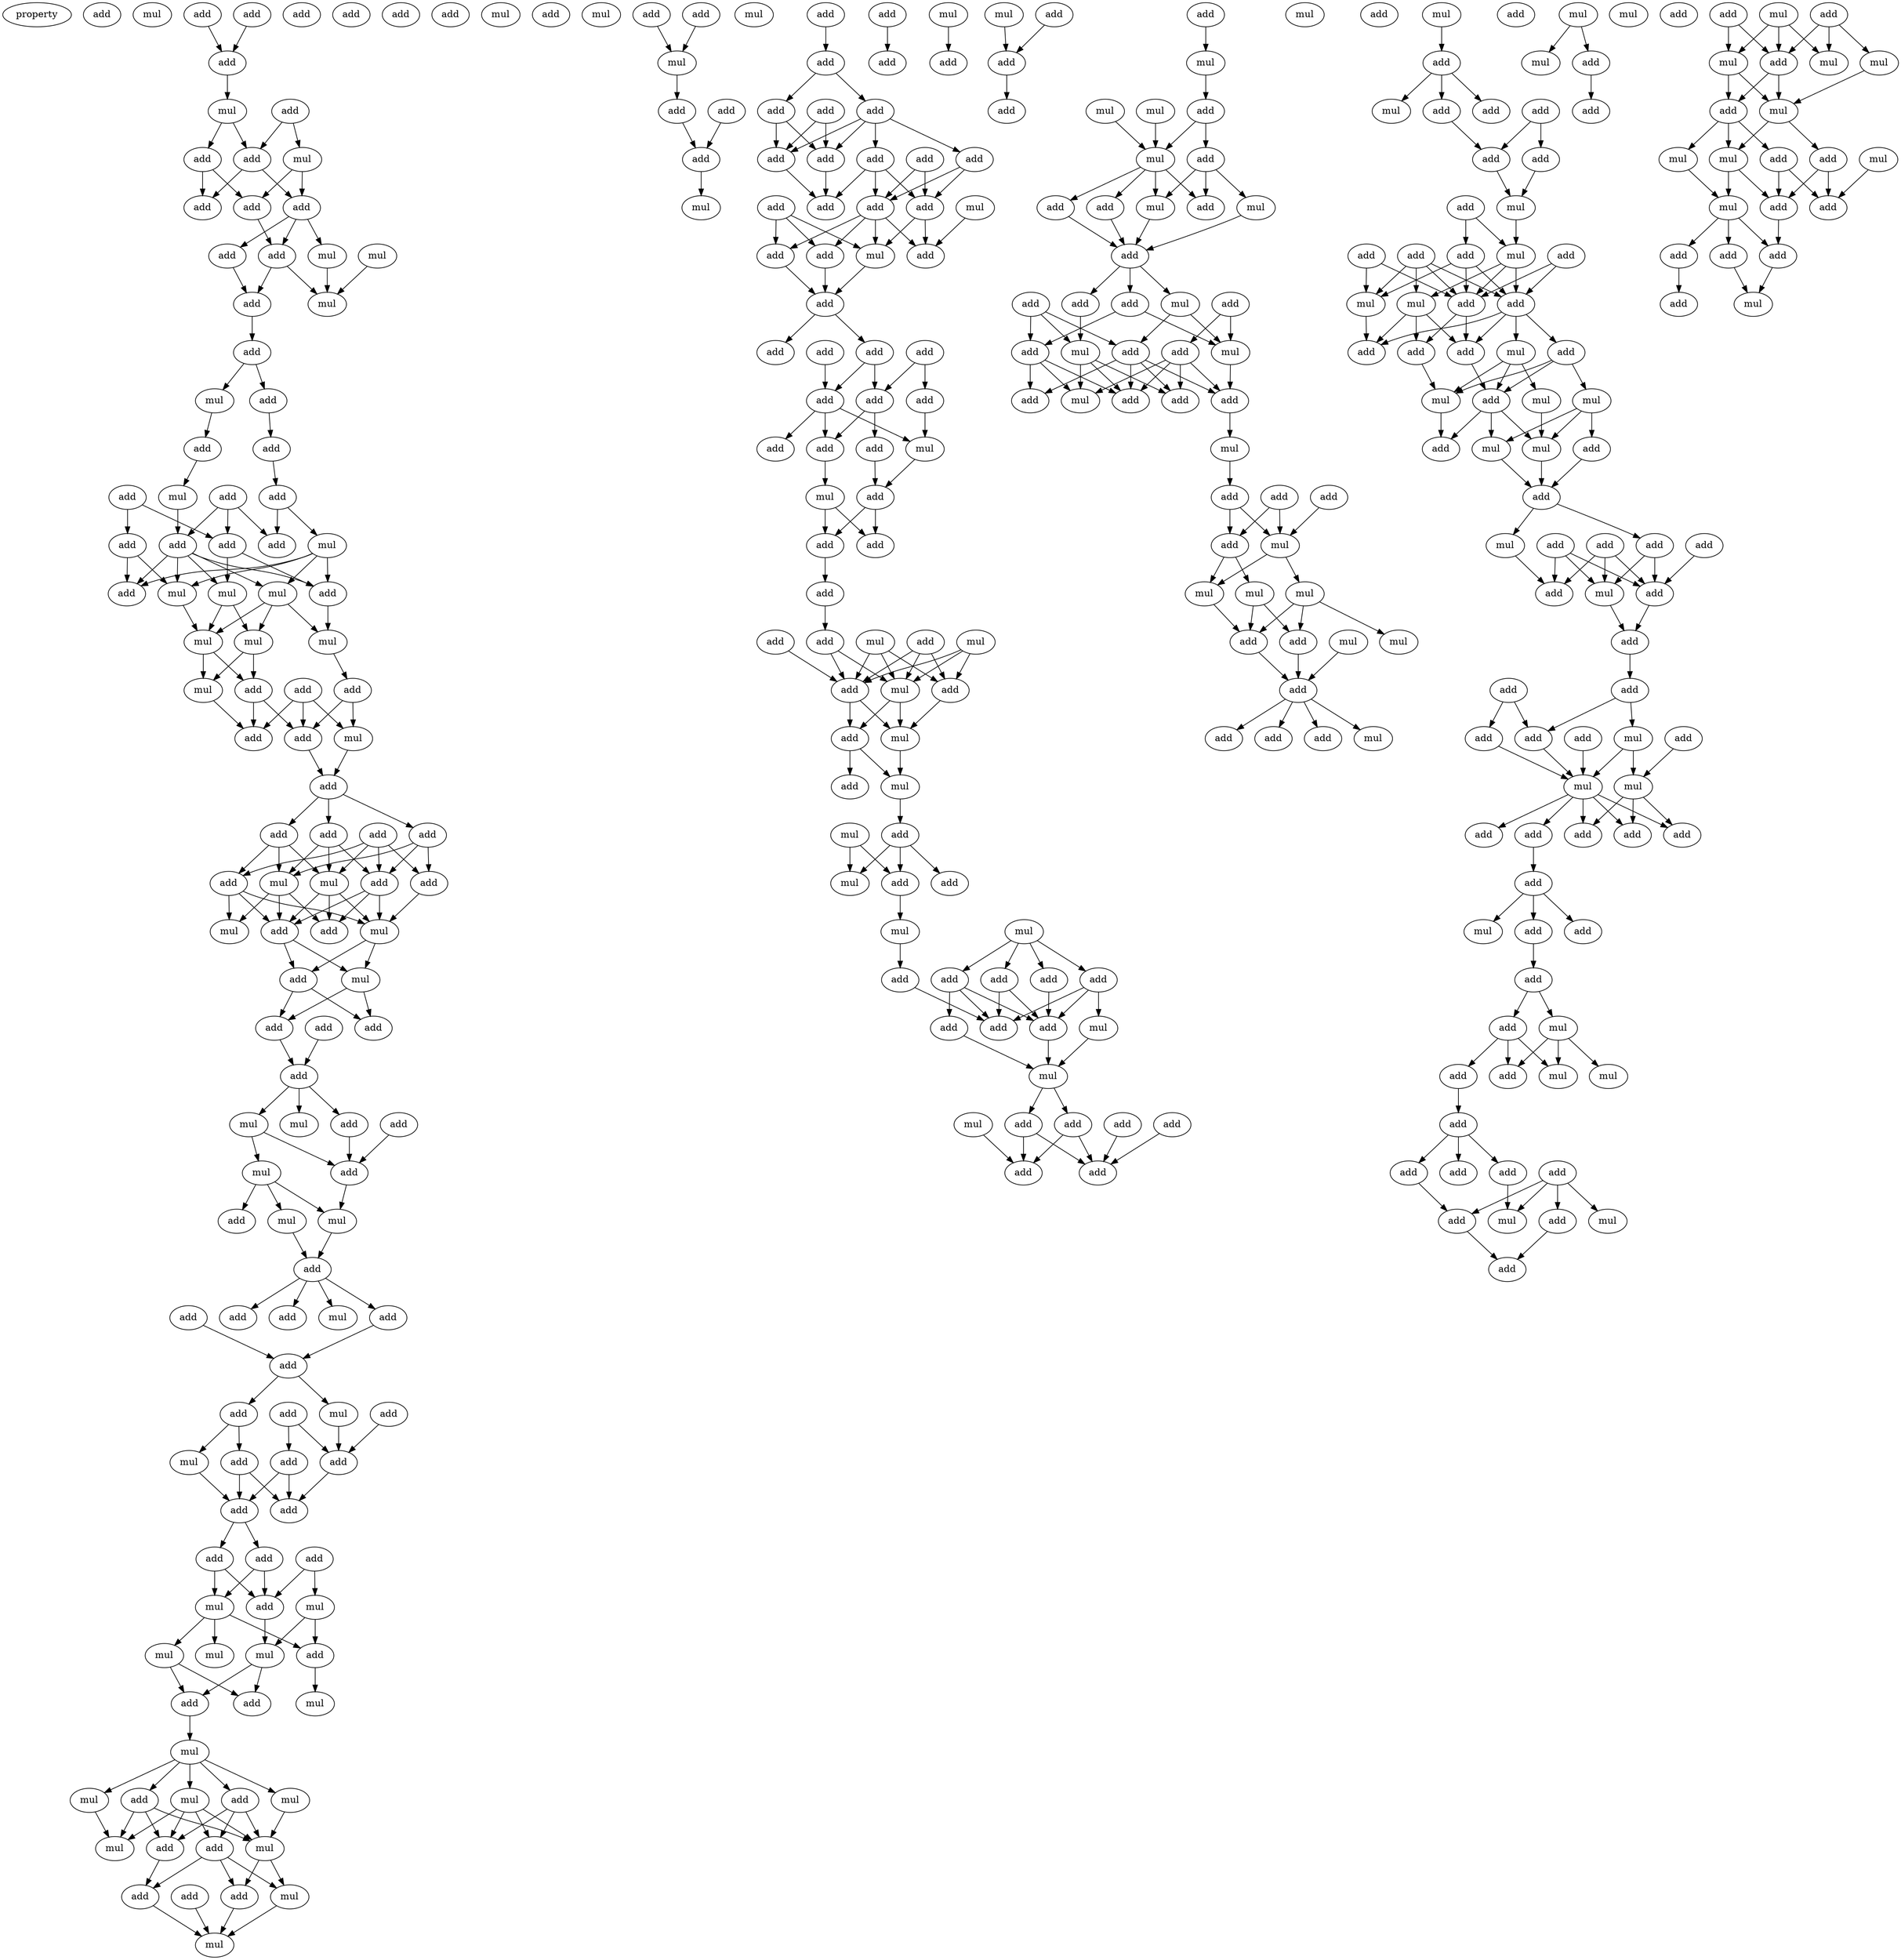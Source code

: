 digraph {
    node [fontcolor=black]
    property [mul=2,lf=2.0]
    0 [ label = add ];
    1 [ label = mul ];
    2 [ label = add ];
    3 [ label = add ];
    4 [ label = add ];
    5 [ label = mul ];
    6 [ label = add ];
    7 [ label = mul ];
    8 [ label = add ];
    9 [ label = add ];
    10 [ label = add ];
    11 [ label = add ];
    12 [ label = add ];
    13 [ label = add ];
    14 [ label = add ];
    15 [ label = mul ];
    16 [ label = add ];
    17 [ label = mul ];
    18 [ label = add ];
    19 [ label = mul ];
    20 [ label = add ];
    21 [ label = mul ];
    22 [ label = add ];
    23 [ label = add ];
    24 [ label = add ];
    25 [ label = add ];
    26 [ label = add ];
    27 [ label = add ];
    28 [ label = mul ];
    29 [ label = add ];
    30 [ label = add ];
    31 [ label = add ];
    32 [ label = add ];
    33 [ label = mul ];
    34 [ label = mul ];
    35 [ label = add ];
    36 [ label = mul ];
    37 [ label = add ];
    38 [ label = mul ];
    39 [ label = mul ];
    40 [ label = mul ];
    41 [ label = mul ];
    42 [ label = add ];
    43 [ label = add ];
    44 [ label = add ];
    45 [ label = mul ];
    46 [ label = mul ];
    47 [ label = add ];
    48 [ label = add ];
    49 [ label = add ];
    50 [ label = add ];
    51 [ label = add ];
    52 [ label = add ];
    53 [ label = add ];
    54 [ label = add ];
    55 [ label = add ];
    56 [ label = mul ];
    57 [ label = add ];
    58 [ label = mul ];
    59 [ label = mul ];
    60 [ label = mul ];
    61 [ label = add ];
    62 [ label = add ];
    63 [ label = mul ];
    64 [ label = add ];
    65 [ label = add ];
    66 [ label = add ];
    67 [ label = add ];
    68 [ label = add ];
    69 [ label = add ];
    70 [ label = add ];
    71 [ label = add ];
    72 [ label = add ];
    73 [ label = mul ];
    74 [ label = mul ];
    75 [ label = mul ];
    76 [ label = add ];
    77 [ label = mul ];
    78 [ label = add ];
    79 [ label = mul ];
    80 [ label = add ];
    81 [ label = add ];
    82 [ label = mul ];
    83 [ label = add ];
    84 [ label = add ];
    85 [ label = add ];
    86 [ label = add ];
    87 [ label = add ];
    88 [ label = add ];
    89 [ label = mul ];
    90 [ label = add ];
    91 [ label = add ];
    92 [ label = add ];
    93 [ label = mul ];
    94 [ label = add ];
    95 [ label = add ];
    96 [ label = add ];
    97 [ label = add ];
    98 [ label = add ];
    99 [ label = add ];
    100 [ label = add ];
    101 [ label = mul ];
    102 [ label = add ];
    103 [ label = mul ];
    104 [ label = mul ];
    105 [ label = mul ];
    106 [ label = add ];
    107 [ label = mul ];
    108 [ label = mul ];
    109 [ label = add ];
    110 [ label = mul ];
    111 [ label = add ];
    112 [ label = mul ];
    113 [ label = mul ];
    114 [ label = mul ];
    115 [ label = add ];
    116 [ label = add ];
    117 [ label = mul ];
    118 [ label = mul ];
    119 [ label = add ];
    120 [ label = add ];
    121 [ label = mul ];
    122 [ label = add ];
    123 [ label = add ];
    124 [ label = add ];
    125 [ label = mul ];
    126 [ label = add ];
    127 [ label = mul ];
    128 [ label = mul ];
    129 [ label = add ];
    130 [ label = add ];
    131 [ label = mul ];
    132 [ label = mul ];
    133 [ label = add ];
    134 [ label = add ];
    135 [ label = add ];
    136 [ label = add ];
    137 [ label = add ];
    138 [ label = mul ];
    139 [ label = add ];
    140 [ label = add ];
    141 [ label = add ];
    142 [ label = add ];
    143 [ label = add ];
    144 [ label = add ];
    145 [ label = add ];
    146 [ label = add ];
    147 [ label = add ];
    148 [ label = add ];
    149 [ label = add ];
    150 [ label = add ];
    151 [ label = add ];
    152 [ label = mul ];
    153 [ label = add ];
    154 [ label = add ];
    155 [ label = add ];
    156 [ label = mul ];
    157 [ label = add ];
    158 [ label = add ];
    159 [ label = add ];
    160 [ label = add ];
    161 [ label = add ];
    162 [ label = add ];
    163 [ label = add ];
    164 [ label = add ];
    165 [ label = add ];
    166 [ label = add ];
    167 [ label = mul ];
    168 [ label = add ];
    169 [ label = add ];
    170 [ label = mul ];
    171 [ label = add ];
    172 [ label = add ];
    173 [ label = add ];
    174 [ label = add ];
    175 [ label = add ];
    176 [ label = add ];
    177 [ label = mul ];
    178 [ label = mul ];
    179 [ label = add ];
    180 [ label = mul ];
    181 [ label = add ];
    182 [ label = add ];
    183 [ label = mul ];
    184 [ label = add ];
    185 [ label = add ];
    186 [ label = mul ];
    187 [ label = mul ];
    188 [ label = add ];
    189 [ label = mul ];
    190 [ label = add ];
    191 [ label = add ];
    192 [ label = mul ];
    193 [ label = mul ];
    194 [ label = add ];
    195 [ label = add ];
    196 [ label = add ];
    197 [ label = add ];
    198 [ label = add ];
    199 [ label = add ];
    200 [ label = add ];
    201 [ label = add ];
    202 [ label = mul ];
    203 [ label = mul ];
    204 [ label = add ];
    205 [ label = mul ];
    206 [ label = add ];
    207 [ label = add ];
    208 [ label = add ];
    209 [ label = add ];
    210 [ label = add ];
    211 [ label = mul ];
    212 [ label = mul ];
    213 [ label = add ];
    214 [ label = add ];
    215 [ label = add ];
    216 [ label = add ];
    217 [ label = mul ];
    218 [ label = add ];
    219 [ label = mul ];
    220 [ label = add ];
    221 [ label = mul ];
    222 [ label = mul ];
    223 [ label = add ];
    224 [ label = add ];
    225 [ label = add ];
    226 [ label = add ];
    227 [ label = mul ];
    228 [ label = mul ];
    229 [ label = add ];
    230 [ label = add ];
    231 [ label = add ];
    232 [ label = mul ];
    233 [ label = add ];
    234 [ label = add ];
    235 [ label = add ];
    236 [ label = add ];
    237 [ label = add ];
    238 [ label = mul ];
    239 [ label = mul ];
    240 [ label = add ];
    241 [ label = add ];
    242 [ label = add ];
    243 [ label = add ];
    244 [ label = mul ];
    245 [ label = mul ];
    246 [ label = add ];
    247 [ label = add ];
    248 [ label = mul ];
    249 [ label = add ];
    250 [ label = add ];
    251 [ label = mul ];
    252 [ label = mul ];
    253 [ label = mul ];
    254 [ label = mul ];
    255 [ label = add ];
    256 [ label = mul ];
    257 [ label = add ];
    258 [ label = add ];
    259 [ label = mul ];
    260 [ label = add ];
    261 [ label = add ];
    262 [ label = add ];
    263 [ label = mul ];
    264 [ label = add ];
    265 [ label = mul ];
    266 [ label = add ];
    267 [ label = mul ];
    268 [ label = add ];
    269 [ label = add ];
    270 [ label = add ];
    271 [ label = add ];
    272 [ label = add ];
    273 [ label = mul ];
    274 [ label = add ];
    275 [ label = mul ];
    276 [ label = add ];
    277 [ label = add ];
    278 [ label = add ];
    279 [ label = add ];
    280 [ label = mul ];
    281 [ label = add ];
    282 [ label = mul ];
    283 [ label = add ];
    284 [ label = add ];
    285 [ label = add ];
    286 [ label = add ];
    287 [ label = mul ];
    288 [ label = add ];
    289 [ label = mul ];
    290 [ label = add ];
    291 [ label = mul ];
    292 [ label = mul ];
    293 [ label = mul ];
    294 [ label = add ];
    295 [ label = mul ];
    296 [ label = add ];
    297 [ label = add ];
    298 [ label = add ];
    299 [ label = add ];
    300 [ label = add ];
    301 [ label = mul ];
    302 [ label = add ];
    303 [ label = mul ];
    304 [ label = add ];
    305 [ label = add ];
    306 [ label = add ];
    307 [ label = add ];
    308 [ label = add ];
    309 [ label = add ];
    310 [ label = add ];
    311 [ label = mul ];
    312 [ label = add ];
    313 [ label = add ];
    314 [ label = mul ];
    315 [ label = mul ];
    316 [ label = add ];
    317 [ label = add ];
    318 [ label = add ];
    319 [ label = add ];
    320 [ label = add ];
    321 [ label = add ];
    322 [ label = mul ];
    323 [ label = add ];
    324 [ label = add ];
    325 [ label = add ];
    326 [ label = add ];
    327 [ label = mul ];
    328 [ label = add ];
    329 [ label = mul ];
    330 [ label = add ];
    331 [ label = add ];
    332 [ label = mul ];
    333 [ label = add ];
    334 [ label = add ];
    335 [ label = add ];
    336 [ label = add ];
    337 [ label = add ];
    338 [ label = mul ];
    339 [ label = add ];
    340 [ label = mul ];
    341 [ label = add ];
    342 [ label = add ];
    343 [ label = mul ];
    344 [ label = mul ];
    345 [ label = mul ];
    346 [ label = add ];
    347 [ label = add ];
    348 [ label = add ];
    349 [ label = add ];
    350 [ label = add ];
    351 [ label = mul ];
    352 [ label = add ];
    353 [ label = mul ];
    354 [ label = mul ];
    355 [ label = mul ];
    356 [ label = mul ];
    357 [ label = add ];
    358 [ label = mul ];
    359 [ label = mul ];
    360 [ label = add ];
    361 [ label = add ];
    362 [ label = mul ];
    363 [ label = add ];
    364 [ label = mul ];
    365 [ label = add ];
    366 [ label = add ];
    367 [ label = add ];
    368 [ label = add ];
    369 [ label = mul ];
    370 [ label = add ];
    2 -> 4 [ name = 0 ];
    3 -> 4 [ name = 1 ];
    4 -> 5 [ name = 2 ];
    5 -> 8 [ name = 3 ];
    5 -> 9 [ name = 4 ];
    6 -> 7 [ name = 5 ];
    6 -> 9 [ name = 6 ];
    7 -> 11 [ name = 7 ];
    7 -> 13 [ name = 8 ];
    8 -> 12 [ name = 9 ];
    8 -> 13 [ name = 10 ];
    9 -> 11 [ name = 11 ];
    9 -> 12 [ name = 12 ];
    11 -> 14 [ name = 13 ];
    11 -> 15 [ name = 14 ];
    11 -> 16 [ name = 15 ];
    13 -> 16 [ name = 16 ];
    14 -> 18 [ name = 17 ];
    15 -> 19 [ name = 18 ];
    16 -> 18 [ name = 19 ];
    16 -> 19 [ name = 20 ];
    17 -> 19 [ name = 21 ];
    18 -> 20 [ name = 22 ];
    20 -> 21 [ name = 23 ];
    20 -> 22 [ name = 24 ];
    21 -> 23 [ name = 25 ];
    22 -> 24 [ name = 26 ];
    23 -> 28 [ name = 27 ];
    24 -> 25 [ name = 28 ];
    25 -> 32 [ name = 29 ];
    25 -> 33 [ name = 30 ];
    26 -> 30 [ name = 31 ];
    26 -> 31 [ name = 32 ];
    26 -> 32 [ name = 33 ];
    27 -> 29 [ name = 34 ];
    27 -> 30 [ name = 35 ];
    28 -> 31 [ name = 36 ];
    29 -> 35 [ name = 37 ];
    29 -> 38 [ name = 38 ];
    30 -> 36 [ name = 39 ];
    30 -> 37 [ name = 40 ];
    31 -> 34 [ name = 41 ];
    31 -> 35 [ name = 42 ];
    31 -> 36 [ name = 43 ];
    31 -> 37 [ name = 44 ];
    31 -> 38 [ name = 45 ];
    33 -> 34 [ name = 46 ];
    33 -> 35 [ name = 47 ];
    33 -> 37 [ name = 48 ];
    33 -> 38 [ name = 49 ];
    34 -> 39 [ name = 50 ];
    34 -> 40 [ name = 51 ];
    34 -> 41 [ name = 52 ];
    36 -> 39 [ name = 53 ];
    36 -> 40 [ name = 54 ];
    37 -> 41 [ name = 55 ];
    38 -> 40 [ name = 56 ];
    39 -> 44 [ name = 57 ];
    39 -> 45 [ name = 58 ];
    40 -> 44 [ name = 59 ];
    40 -> 45 [ name = 60 ];
    41 -> 43 [ name = 61 ];
    42 -> 46 [ name = 62 ];
    42 -> 47 [ name = 63 ];
    42 -> 48 [ name = 64 ];
    43 -> 46 [ name = 65 ];
    43 -> 47 [ name = 66 ];
    44 -> 47 [ name = 67 ];
    44 -> 48 [ name = 68 ];
    45 -> 48 [ name = 69 ];
    46 -> 49 [ name = 70 ];
    47 -> 49 [ name = 71 ];
    49 -> 50 [ name = 72 ];
    49 -> 51 [ name = 73 ];
    49 -> 53 [ name = 74 ];
    50 -> 54 [ name = 75 ];
    50 -> 56 [ name = 76 ];
    50 -> 58 [ name = 77 ];
    51 -> 54 [ name = 78 ];
    51 -> 55 [ name = 79 ];
    51 -> 56 [ name = 80 ];
    52 -> 54 [ name = 81 ];
    52 -> 55 [ name = 82 ];
    52 -> 57 [ name = 83 ];
    52 -> 58 [ name = 84 ];
    53 -> 56 [ name = 85 ];
    53 -> 57 [ name = 86 ];
    53 -> 58 [ name = 87 ];
    54 -> 60 [ name = 88 ];
    54 -> 61 [ name = 89 ];
    54 -> 62 [ name = 90 ];
    55 -> 60 [ name = 91 ];
    56 -> 59 [ name = 92 ];
    56 -> 61 [ name = 93 ];
    56 -> 62 [ name = 94 ];
    57 -> 59 [ name = 95 ];
    57 -> 60 [ name = 96 ];
    57 -> 61 [ name = 97 ];
    58 -> 60 [ name = 98 ];
    58 -> 61 [ name = 99 ];
    58 -> 62 [ name = 100 ];
    60 -> 63 [ name = 101 ];
    60 -> 64 [ name = 102 ];
    61 -> 63 [ name = 103 ];
    61 -> 64 [ name = 104 ];
    63 -> 67 [ name = 105 ];
    63 -> 69 [ name = 106 ];
    64 -> 67 [ name = 107 ];
    64 -> 69 [ name = 108 ];
    68 -> 70 [ name = 109 ];
    69 -> 70 [ name = 110 ];
    70 -> 72 [ name = 111 ];
    70 -> 73 [ name = 112 ];
    70 -> 74 [ name = 113 ];
    71 -> 76 [ name = 114 ];
    72 -> 76 [ name = 115 ];
    74 -> 75 [ name = 116 ];
    74 -> 76 [ name = 117 ];
    75 -> 77 [ name = 118 ];
    75 -> 78 [ name = 119 ];
    75 -> 79 [ name = 120 ];
    76 -> 79 [ name = 121 ];
    77 -> 80 [ name = 122 ];
    79 -> 80 [ name = 123 ];
    80 -> 81 [ name = 124 ];
    80 -> 82 [ name = 125 ];
    80 -> 84 [ name = 126 ];
    80 -> 85 [ name = 127 ];
    81 -> 86 [ name = 128 ];
    83 -> 86 [ name = 129 ];
    86 -> 87 [ name = 130 ];
    86 -> 89 [ name = 131 ];
    87 -> 93 [ name = 132 ];
    87 -> 94 [ name = 133 ];
    89 -> 92 [ name = 134 ];
    90 -> 92 [ name = 135 ];
    91 -> 92 [ name = 136 ];
    91 -> 95 [ name = 137 ];
    92 -> 97 [ name = 138 ];
    93 -> 96 [ name = 139 ];
    94 -> 96 [ name = 140 ];
    94 -> 97 [ name = 141 ];
    95 -> 96 [ name = 142 ];
    95 -> 97 [ name = 143 ];
    96 -> 98 [ name = 144 ];
    96 -> 99 [ name = 145 ];
    98 -> 102 [ name = 146 ];
    98 -> 103 [ name = 147 ];
    99 -> 102 [ name = 148 ];
    99 -> 103 [ name = 149 ];
    100 -> 101 [ name = 150 ];
    100 -> 102 [ name = 151 ];
    101 -> 106 [ name = 152 ];
    101 -> 107 [ name = 153 ];
    102 -> 107 [ name = 154 ];
    103 -> 105 [ name = 155 ];
    103 -> 106 [ name = 156 ];
    103 -> 108 [ name = 157 ];
    105 -> 109 [ name = 158 ];
    105 -> 111 [ name = 159 ];
    106 -> 110 [ name = 160 ];
    107 -> 109 [ name = 161 ];
    107 -> 111 [ name = 162 ];
    111 -> 112 [ name = 163 ];
    112 -> 113 [ name = 164 ];
    112 -> 114 [ name = 165 ];
    112 -> 115 [ name = 166 ];
    112 -> 116 [ name = 167 ];
    112 -> 117 [ name = 168 ];
    113 -> 121 [ name = 169 ];
    114 -> 118 [ name = 170 ];
    115 -> 118 [ name = 171 ];
    115 -> 119 [ name = 172 ];
    115 -> 120 [ name = 173 ];
    116 -> 118 [ name = 174 ];
    116 -> 120 [ name = 175 ];
    116 -> 121 [ name = 176 ];
    117 -> 118 [ name = 177 ];
    117 -> 119 [ name = 178 ];
    117 -> 120 [ name = 179 ];
    117 -> 121 [ name = 180 ];
    118 -> 125 [ name = 181 ];
    118 -> 126 [ name = 182 ];
    119 -> 122 [ name = 183 ];
    119 -> 125 [ name = 184 ];
    119 -> 126 [ name = 185 ];
    120 -> 122 [ name = 186 ];
    122 -> 127 [ name = 187 ];
    124 -> 127 [ name = 188 ];
    125 -> 127 [ name = 189 ];
    126 -> 127 [ name = 190 ];
    129 -> 131 [ name = 191 ];
    130 -> 131 [ name = 192 ];
    131 -> 133 [ name = 193 ];
    133 -> 135 [ name = 194 ];
    134 -> 135 [ name = 195 ];
    135 -> 138 [ name = 196 ];
    136 -> 140 [ name = 197 ];
    137 -> 139 [ name = 198 ];
    140 -> 141 [ name = 199 ];
    140 -> 142 [ name = 200 ];
    141 -> 144 [ name = 201 ];
    141 -> 148 [ name = 202 ];
    142 -> 144 [ name = 203 ];
    142 -> 146 [ name = 204 ];
    142 -> 147 [ name = 205 ];
    142 -> 148 [ name = 206 ];
    143 -> 144 [ name = 207 ];
    143 -> 148 [ name = 208 ];
    144 -> 151 [ name = 209 ];
    145 -> 149 [ name = 210 ];
    145 -> 153 [ name = 211 ];
    146 -> 149 [ name = 212 ];
    146 -> 153 [ name = 213 ];
    147 -> 149 [ name = 214 ];
    147 -> 151 [ name = 215 ];
    147 -> 153 [ name = 216 ];
    148 -> 151 [ name = 217 ];
    149 -> 154 [ name = 218 ];
    149 -> 155 [ name = 219 ];
    149 -> 156 [ name = 220 ];
    149 -> 157 [ name = 221 ];
    150 -> 154 [ name = 222 ];
    150 -> 156 [ name = 223 ];
    150 -> 157 [ name = 224 ];
    152 -> 155 [ name = 225 ];
    153 -> 155 [ name = 226 ];
    153 -> 156 [ name = 227 ];
    154 -> 158 [ name = 228 ];
    156 -> 158 [ name = 229 ];
    157 -> 158 [ name = 230 ];
    158 -> 160 [ name = 231 ];
    158 -> 162 [ name = 232 ];
    159 -> 164 [ name = 233 ];
    159 -> 165 [ name = 234 ];
    161 -> 163 [ name = 235 ];
    162 -> 163 [ name = 236 ];
    162 -> 165 [ name = 237 ];
    163 -> 166 [ name = 238 ];
    163 -> 167 [ name = 239 ];
    163 -> 169 [ name = 240 ];
    164 -> 167 [ name = 241 ];
    165 -> 168 [ name = 242 ];
    165 -> 169 [ name = 243 ];
    167 -> 171 [ name = 244 ];
    168 -> 171 [ name = 245 ];
    169 -> 170 [ name = 246 ];
    170 -> 172 [ name = 247 ];
    170 -> 173 [ name = 248 ];
    171 -> 172 [ name = 249 ];
    171 -> 173 [ name = 250 ];
    173 -> 174 [ name = 251 ];
    174 -> 176 [ name = 252 ];
    175 -> 180 [ name = 253 ];
    175 -> 181 [ name = 254 ];
    175 -> 182 [ name = 255 ];
    176 -> 180 [ name = 256 ];
    176 -> 182 [ name = 257 ];
    177 -> 180 [ name = 258 ];
    177 -> 181 [ name = 259 ];
    177 -> 182 [ name = 260 ];
    178 -> 180 [ name = 261 ];
    178 -> 181 [ name = 262 ];
    178 -> 182 [ name = 263 ];
    179 -> 182 [ name = 264 ];
    180 -> 183 [ name = 265 ];
    180 -> 184 [ name = 266 ];
    181 -> 183 [ name = 267 ];
    182 -> 183 [ name = 268 ];
    182 -> 184 [ name = 269 ];
    183 -> 186 [ name = 270 ];
    184 -> 185 [ name = 271 ];
    184 -> 186 [ name = 272 ];
    186 -> 188 [ name = 273 ];
    187 -> 189 [ name = 274 ];
    187 -> 191 [ name = 275 ];
    188 -> 189 [ name = 276 ];
    188 -> 190 [ name = 277 ];
    188 -> 191 [ name = 278 ];
    191 -> 192 [ name = 279 ];
    192 -> 194 [ name = 280 ];
    193 -> 195 [ name = 281 ];
    193 -> 196 [ name = 282 ];
    193 -> 197 [ name = 283 ];
    193 -> 198 [ name = 284 ];
    194 -> 200 [ name = 285 ];
    195 -> 199 [ name = 286 ];
    195 -> 200 [ name = 287 ];
    196 -> 199 [ name = 288 ];
    197 -> 199 [ name = 289 ];
    197 -> 200 [ name = 290 ];
    197 -> 201 [ name = 291 ];
    198 -> 199 [ name = 292 ];
    198 -> 200 [ name = 293 ];
    198 -> 202 [ name = 294 ];
    199 -> 203 [ name = 295 ];
    201 -> 203 [ name = 296 ];
    202 -> 203 [ name = 297 ];
    203 -> 206 [ name = 298 ];
    203 -> 208 [ name = 299 ];
    204 -> 210 [ name = 300 ];
    205 -> 209 [ name = 301 ];
    206 -> 209 [ name = 302 ];
    206 -> 210 [ name = 303 ];
    207 -> 210 [ name = 304 ];
    208 -> 209 [ name = 305 ];
    208 -> 210 [ name = 306 ];
    211 -> 213 [ name = 307 ];
    212 -> 216 [ name = 308 ];
    214 -> 217 [ name = 309 ];
    215 -> 216 [ name = 310 ];
    216 -> 218 [ name = 311 ];
    217 -> 220 [ name = 312 ];
    219 -> 222 [ name = 313 ];
    220 -> 222 [ name = 314 ];
    220 -> 223 [ name = 315 ];
    221 -> 222 [ name = 316 ];
    222 -> 224 [ name = 317 ];
    222 -> 225 [ name = 318 ];
    222 -> 226 [ name = 319 ];
    222 -> 228 [ name = 320 ];
    223 -> 225 [ name = 321 ];
    223 -> 227 [ name = 322 ];
    223 -> 228 [ name = 323 ];
    224 -> 229 [ name = 324 ];
    226 -> 229 [ name = 325 ];
    227 -> 229 [ name = 326 ];
    228 -> 229 [ name = 327 ];
    229 -> 230 [ name = 328 ];
    229 -> 232 [ name = 329 ];
    229 -> 233 [ name = 330 ];
    230 -> 238 [ name = 331 ];
    231 -> 237 [ name = 332 ];
    231 -> 239 [ name = 333 ];
    232 -> 235 [ name = 334 ];
    232 -> 239 [ name = 335 ];
    233 -> 236 [ name = 336 ];
    233 -> 239 [ name = 337 ];
    234 -> 235 [ name = 338 ];
    234 -> 236 [ name = 339 ];
    234 -> 238 [ name = 340 ];
    235 -> 240 [ name = 341 ];
    235 -> 241 [ name = 342 ];
    235 -> 242 [ name = 343 ];
    235 -> 243 [ name = 344 ];
    236 -> 241 [ name = 345 ];
    236 -> 242 [ name = 346 ];
    236 -> 244 [ name = 347 ];
    237 -> 240 [ name = 348 ];
    237 -> 241 [ name = 349 ];
    237 -> 243 [ name = 350 ];
    237 -> 244 [ name = 351 ];
    238 -> 240 [ name = 352 ];
    238 -> 241 [ name = 353 ];
    238 -> 244 [ name = 354 ];
    239 -> 243 [ name = 355 ];
    243 -> 245 [ name = 356 ];
    245 -> 247 [ name = 357 ];
    246 -> 250 [ name = 358 ];
    246 -> 251 [ name = 359 ];
    247 -> 250 [ name = 360 ];
    247 -> 251 [ name = 361 ];
    249 -> 251 [ name = 362 ];
    250 -> 253 [ name = 363 ];
    250 -> 254 [ name = 364 ];
    251 -> 252 [ name = 365 ];
    251 -> 254 [ name = 366 ];
    252 -> 256 [ name = 367 ];
    252 -> 257 [ name = 368 ];
    252 -> 258 [ name = 369 ];
    253 -> 257 [ name = 370 ];
    253 -> 258 [ name = 371 ];
    254 -> 257 [ name = 372 ];
    257 -> 260 [ name = 373 ];
    258 -> 260 [ name = 374 ];
    259 -> 260 [ name = 375 ];
    260 -> 261 [ name = 376 ];
    260 -> 262 [ name = 377 ];
    260 -> 264 [ name = 378 ];
    260 -> 265 [ name = 379 ];
    263 -> 266 [ name = 380 ];
    266 -> 267 [ name = 381 ];
    266 -> 269 [ name = 382 ];
    266 -> 270 [ name = 383 ];
    268 -> 271 [ name = 384 ];
    268 -> 272 [ name = 385 ];
    269 -> 271 [ name = 386 ];
    271 -> 273 [ name = 387 ];
    272 -> 273 [ name = 388 ];
    273 -> 275 [ name = 389 ];
    274 -> 275 [ name = 390 ];
    274 -> 276 [ name = 391 ];
    275 -> 280 [ name = 392 ];
    275 -> 281 [ name = 393 ];
    275 -> 283 [ name = 394 ];
    276 -> 281 [ name = 395 ];
    276 -> 282 [ name = 396 ];
    276 -> 283 [ name = 397 ];
    277 -> 280 [ name = 398 ];
    277 -> 281 [ name = 399 ];
    277 -> 282 [ name = 400 ];
    277 -> 283 [ name = 401 ];
    278 -> 281 [ name = 402 ];
    278 -> 283 [ name = 403 ];
    279 -> 282 [ name = 404 ];
    279 -> 283 [ name = 405 ];
    280 -> 284 [ name = 406 ];
    280 -> 286 [ name = 407 ];
    280 -> 288 [ name = 408 ];
    281 -> 284 [ name = 409 ];
    281 -> 285 [ name = 410 ];
    281 -> 286 [ name = 411 ];
    281 -> 287 [ name = 412 ];
    282 -> 284 [ name = 413 ];
    283 -> 286 [ name = 414 ];
    283 -> 288 [ name = 415 ];
    285 -> 290 [ name = 416 ];
    285 -> 291 [ name = 417 ];
    285 -> 292 [ name = 418 ];
    286 -> 290 [ name = 419 ];
    287 -> 289 [ name = 420 ];
    287 -> 290 [ name = 421 ];
    287 -> 291 [ name = 422 ];
    288 -> 291 [ name = 423 ];
    289 -> 295 [ name = 424 ];
    290 -> 293 [ name = 425 ];
    290 -> 294 [ name = 426 ];
    290 -> 295 [ name = 427 ];
    291 -> 294 [ name = 428 ];
    292 -> 293 [ name = 429 ];
    292 -> 295 [ name = 430 ];
    292 -> 296 [ name = 431 ];
    293 -> 297 [ name = 432 ];
    295 -> 297 [ name = 433 ];
    296 -> 297 [ name = 434 ];
    297 -> 300 [ name = 435 ];
    297 -> 301 [ name = 436 ];
    298 -> 303 [ name = 437 ];
    298 -> 304 [ name = 438 ];
    298 -> 305 [ name = 439 ];
    299 -> 303 [ name = 440 ];
    299 -> 304 [ name = 441 ];
    299 -> 305 [ name = 442 ];
    300 -> 303 [ name = 443 ];
    300 -> 304 [ name = 444 ];
    301 -> 305 [ name = 445 ];
    302 -> 304 [ name = 446 ];
    303 -> 306 [ name = 447 ];
    304 -> 306 [ name = 448 ];
    306 -> 308 [ name = 449 ];
    307 -> 310 [ name = 450 ];
    307 -> 313 [ name = 451 ];
    308 -> 311 [ name = 452 ];
    308 -> 313 [ name = 453 ];
    309 -> 314 [ name = 454 ];
    310 -> 314 [ name = 455 ];
    311 -> 314 [ name = 456 ];
    311 -> 315 [ name = 457 ];
    312 -> 315 [ name = 458 ];
    313 -> 314 [ name = 459 ];
    314 -> 316 [ name = 460 ];
    314 -> 317 [ name = 461 ];
    314 -> 318 [ name = 462 ];
    314 -> 319 [ name = 463 ];
    314 -> 320 [ name = 464 ];
    315 -> 316 [ name = 465 ];
    315 -> 319 [ name = 466 ];
    315 -> 320 [ name = 467 ];
    317 -> 321 [ name = 468 ];
    321 -> 322 [ name = 469 ];
    321 -> 323 [ name = 470 ];
    321 -> 324 [ name = 471 ];
    323 -> 325 [ name = 472 ];
    325 -> 326 [ name = 473 ];
    325 -> 327 [ name = 474 ];
    326 -> 328 [ name = 475 ];
    326 -> 330 [ name = 476 ];
    326 -> 332 [ name = 477 ];
    327 -> 328 [ name = 478 ];
    327 -> 329 [ name = 479 ];
    327 -> 332 [ name = 480 ];
    330 -> 333 [ name = 481 ];
    333 -> 334 [ name = 482 ];
    333 -> 336 [ name = 483 ];
    333 -> 337 [ name = 484 ];
    334 -> 341 [ name = 485 ];
    335 -> 338 [ name = 486 ];
    335 -> 339 [ name = 487 ];
    335 -> 340 [ name = 488 ];
    335 -> 341 [ name = 489 ];
    337 -> 338 [ name = 490 ];
    339 -> 342 [ name = 491 ];
    341 -> 342 [ name = 492 ];
    343 -> 344 [ name = 493 ];
    343 -> 346 [ name = 494 ];
    346 -> 348 [ name = 495 ];
    349 -> 352 [ name = 496 ];
    349 -> 355 [ name = 497 ];
    350 -> 352 [ name = 498 ];
    350 -> 353 [ name = 499 ];
    350 -> 354 [ name = 500 ];
    351 -> 352 [ name = 501 ];
    351 -> 354 [ name = 502 ];
    351 -> 355 [ name = 503 ];
    352 -> 356 [ name = 504 ];
    352 -> 357 [ name = 505 ];
    353 -> 356 [ name = 506 ];
    355 -> 356 [ name = 507 ];
    355 -> 357 [ name = 508 ];
    356 -> 359 [ name = 509 ];
    356 -> 360 [ name = 510 ];
    357 -> 359 [ name = 511 ];
    357 -> 361 [ name = 512 ];
    357 -> 362 [ name = 513 ];
    358 -> 365 [ name = 514 ];
    359 -> 363 [ name = 515 ];
    359 -> 364 [ name = 516 ];
    360 -> 363 [ name = 517 ];
    360 -> 365 [ name = 518 ];
    361 -> 363 [ name = 519 ];
    361 -> 365 [ name = 520 ];
    362 -> 364 [ name = 521 ];
    363 -> 368 [ name = 522 ];
    364 -> 366 [ name = 523 ];
    364 -> 367 [ name = 524 ];
    364 -> 368 [ name = 525 ];
    366 -> 370 [ name = 526 ];
    367 -> 369 [ name = 527 ];
    368 -> 369 [ name = 528 ];
}
